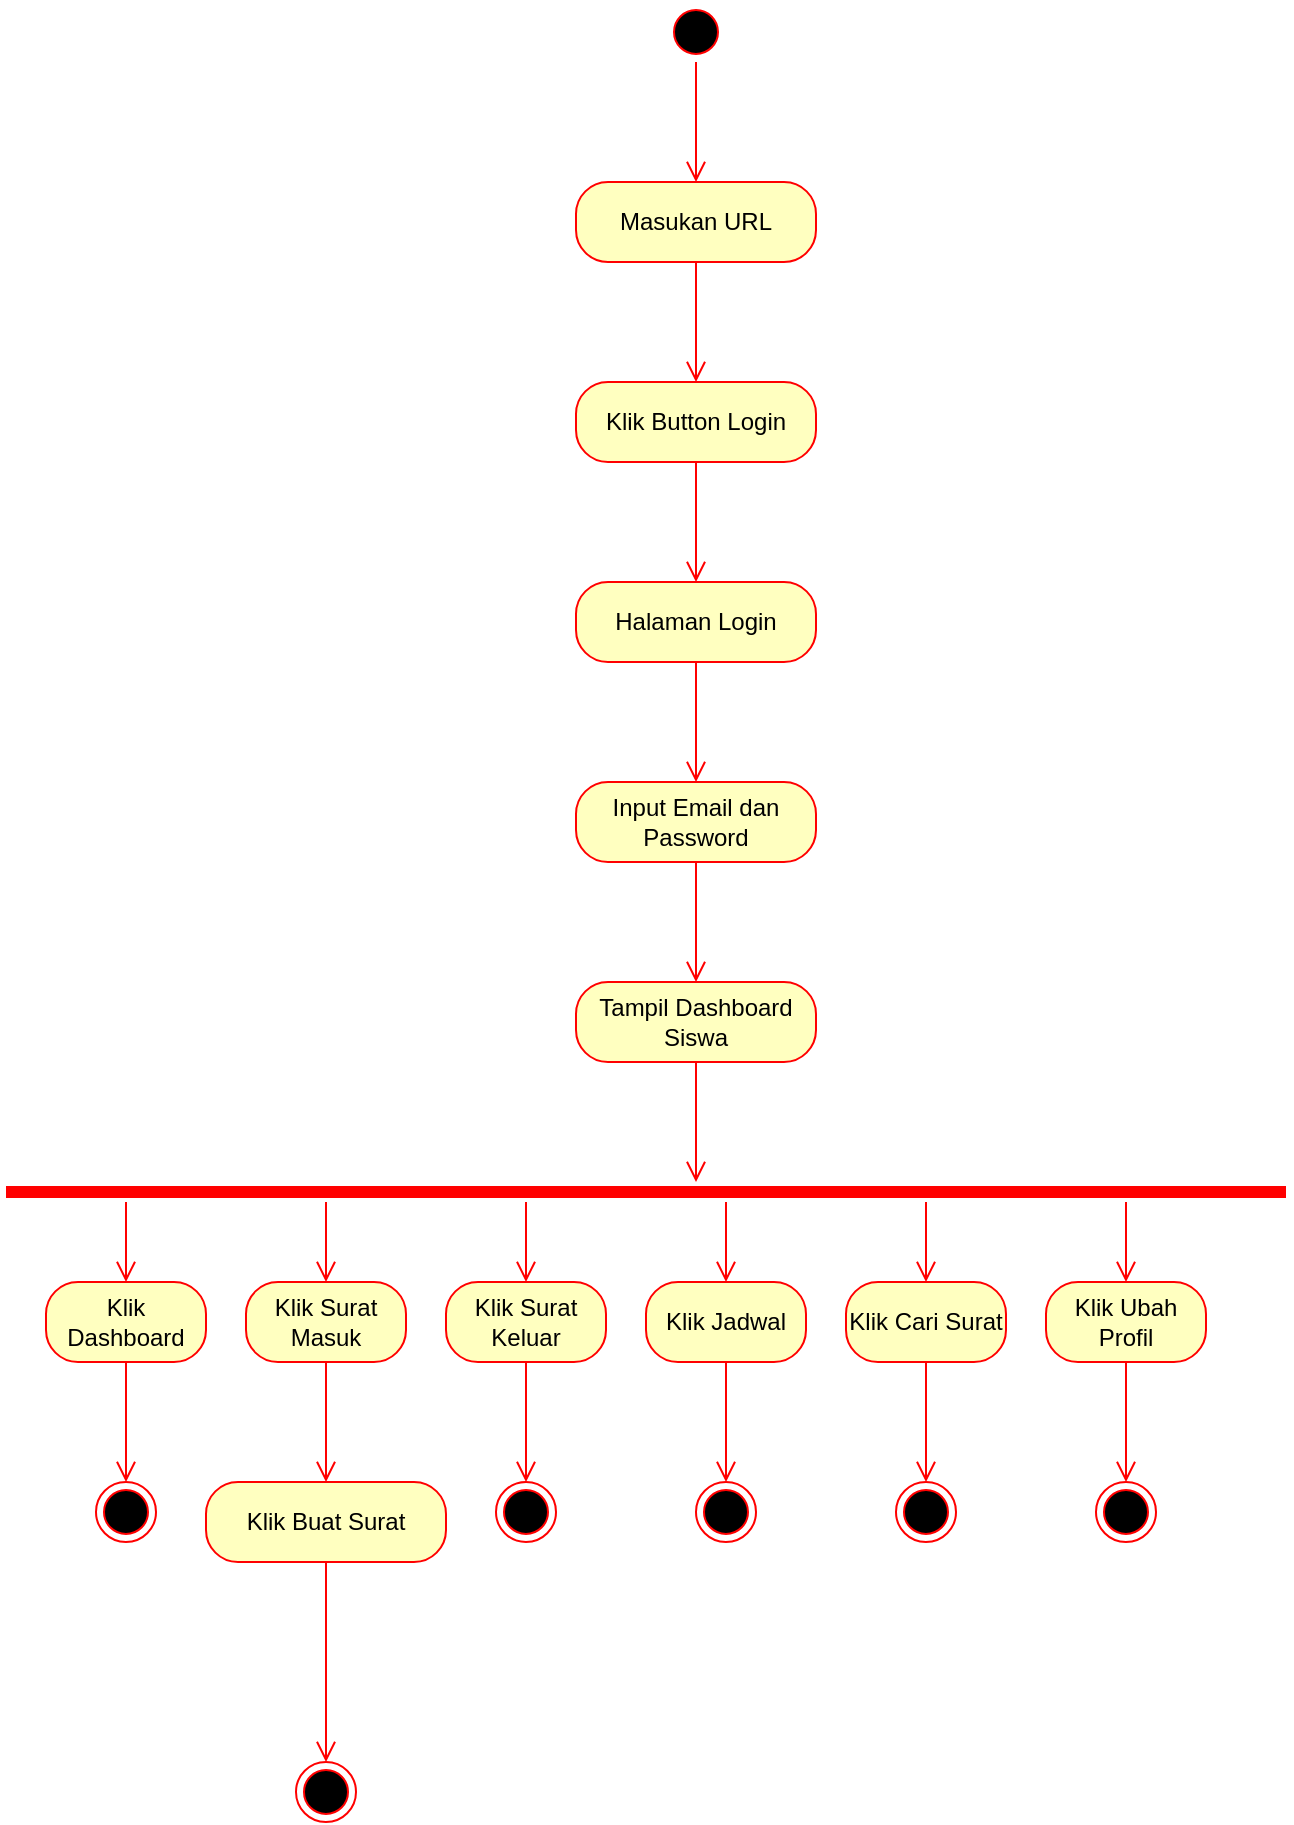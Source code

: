 <mxfile version="21.1.6" type="device">
  <diagram name="Page-1" id="-CufFnEieAFLjEJ8hGsU">
    <mxGraphModel dx="1233" dy="573" grid="1" gridSize="10" guides="1" tooltips="1" connect="1" arrows="1" fold="1" page="1" pageScale="1" pageWidth="850" pageHeight="1100" math="0" shadow="0">
      <root>
        <mxCell id="0" />
        <mxCell id="1" parent="0" />
        <mxCell id="_dLiBeOyJwo7D4rWWiVQ-1" value="" style="ellipse;html=1;shape=startState;fillColor=#000000;strokeColor=#ff0000;" vertex="1" parent="1">
          <mxGeometry x="370" y="40" width="30" height="30" as="geometry" />
        </mxCell>
        <mxCell id="_dLiBeOyJwo7D4rWWiVQ-2" value="" style="edgeStyle=orthogonalEdgeStyle;html=1;verticalAlign=bottom;endArrow=open;endSize=8;strokeColor=#ff0000;rounded=0;" edge="1" parent="1" source="_dLiBeOyJwo7D4rWWiVQ-1">
          <mxGeometry relative="1" as="geometry">
            <mxPoint x="385" y="130" as="targetPoint" />
          </mxGeometry>
        </mxCell>
        <mxCell id="_dLiBeOyJwo7D4rWWiVQ-3" value="Masukan URL" style="rounded=1;whiteSpace=wrap;html=1;arcSize=40;fontColor=#000000;fillColor=#ffffc0;strokeColor=#ff0000;" vertex="1" parent="1">
          <mxGeometry x="325" y="130" width="120" height="40" as="geometry" />
        </mxCell>
        <mxCell id="_dLiBeOyJwo7D4rWWiVQ-4" value="" style="edgeStyle=orthogonalEdgeStyle;html=1;verticalAlign=bottom;endArrow=open;endSize=8;strokeColor=#ff0000;rounded=0;" edge="1" parent="1" source="_dLiBeOyJwo7D4rWWiVQ-3">
          <mxGeometry relative="1" as="geometry">
            <mxPoint x="385" y="230" as="targetPoint" />
          </mxGeometry>
        </mxCell>
        <mxCell id="_dLiBeOyJwo7D4rWWiVQ-5" value="Klik Button Login" style="rounded=1;whiteSpace=wrap;html=1;arcSize=40;fontColor=#000000;fillColor=#ffffc0;strokeColor=#ff0000;" vertex="1" parent="1">
          <mxGeometry x="325" y="230" width="120" height="40" as="geometry" />
        </mxCell>
        <mxCell id="_dLiBeOyJwo7D4rWWiVQ-6" value="" style="edgeStyle=orthogonalEdgeStyle;html=1;verticalAlign=bottom;endArrow=open;endSize=8;strokeColor=#ff0000;rounded=0;" edge="1" parent="1" source="_dLiBeOyJwo7D4rWWiVQ-5">
          <mxGeometry relative="1" as="geometry">
            <mxPoint x="385" y="330" as="targetPoint" />
          </mxGeometry>
        </mxCell>
        <mxCell id="_dLiBeOyJwo7D4rWWiVQ-7" value="Halaman Login" style="rounded=1;whiteSpace=wrap;html=1;arcSize=40;fontColor=#000000;fillColor=#ffffc0;strokeColor=#ff0000;" vertex="1" parent="1">
          <mxGeometry x="325" y="330" width="120" height="40" as="geometry" />
        </mxCell>
        <mxCell id="_dLiBeOyJwo7D4rWWiVQ-8" value="" style="edgeStyle=orthogonalEdgeStyle;html=1;verticalAlign=bottom;endArrow=open;endSize=8;strokeColor=#ff0000;rounded=0;" edge="1" parent="1" source="_dLiBeOyJwo7D4rWWiVQ-7">
          <mxGeometry relative="1" as="geometry">
            <mxPoint x="385" y="430" as="targetPoint" />
          </mxGeometry>
        </mxCell>
        <mxCell id="_dLiBeOyJwo7D4rWWiVQ-9" value="Input Email dan Password" style="rounded=1;whiteSpace=wrap;html=1;arcSize=40;fontColor=#000000;fillColor=#ffffc0;strokeColor=#ff0000;" vertex="1" parent="1">
          <mxGeometry x="325" y="430" width="120" height="40" as="geometry" />
        </mxCell>
        <mxCell id="_dLiBeOyJwo7D4rWWiVQ-10" value="" style="edgeStyle=orthogonalEdgeStyle;html=1;verticalAlign=bottom;endArrow=open;endSize=8;strokeColor=#ff0000;rounded=0;" edge="1" parent="1" source="_dLiBeOyJwo7D4rWWiVQ-9">
          <mxGeometry relative="1" as="geometry">
            <mxPoint x="385" y="530" as="targetPoint" />
          </mxGeometry>
        </mxCell>
        <mxCell id="_dLiBeOyJwo7D4rWWiVQ-11" value="Tampil Dashboard Siswa" style="rounded=1;whiteSpace=wrap;html=1;arcSize=40;fontColor=#000000;fillColor=#ffffc0;strokeColor=#ff0000;" vertex="1" parent="1">
          <mxGeometry x="325" y="530" width="120" height="40" as="geometry" />
        </mxCell>
        <mxCell id="_dLiBeOyJwo7D4rWWiVQ-12" value="" style="edgeStyle=orthogonalEdgeStyle;html=1;verticalAlign=bottom;endArrow=open;endSize=8;strokeColor=#ff0000;rounded=0;" edge="1" parent="1" source="_dLiBeOyJwo7D4rWWiVQ-11">
          <mxGeometry relative="1" as="geometry">
            <mxPoint x="385" y="630" as="targetPoint" />
          </mxGeometry>
        </mxCell>
        <mxCell id="_dLiBeOyJwo7D4rWWiVQ-13" value="" style="shape=line;html=1;strokeWidth=6;strokeColor=#ff0000;" vertex="1" parent="1">
          <mxGeometry x="40" y="630" width="640" height="10" as="geometry" />
        </mxCell>
        <mxCell id="_dLiBeOyJwo7D4rWWiVQ-14" value="" style="edgeStyle=orthogonalEdgeStyle;html=1;verticalAlign=bottom;endArrow=open;endSize=8;strokeColor=#ff0000;rounded=0;" edge="1" parent="1">
          <mxGeometry relative="1" as="geometry">
            <mxPoint x="100" y="680" as="targetPoint" />
            <mxPoint x="100" y="640" as="sourcePoint" />
          </mxGeometry>
        </mxCell>
        <mxCell id="_dLiBeOyJwo7D4rWWiVQ-15" value="Klik Dashboard" style="rounded=1;whiteSpace=wrap;html=1;arcSize=40;fontColor=#000000;fillColor=#ffffc0;strokeColor=#ff0000;" vertex="1" parent="1">
          <mxGeometry x="60" y="680" width="80" height="40" as="geometry" />
        </mxCell>
        <mxCell id="_dLiBeOyJwo7D4rWWiVQ-16" value="" style="edgeStyle=orthogonalEdgeStyle;html=1;verticalAlign=bottom;endArrow=open;endSize=8;strokeColor=#ff0000;rounded=0;" edge="1" parent="1" source="_dLiBeOyJwo7D4rWWiVQ-15">
          <mxGeometry relative="1" as="geometry">
            <mxPoint x="100" y="780" as="targetPoint" />
          </mxGeometry>
        </mxCell>
        <mxCell id="_dLiBeOyJwo7D4rWWiVQ-17" value="" style="edgeStyle=orthogonalEdgeStyle;html=1;verticalAlign=bottom;endArrow=open;endSize=8;strokeColor=#ff0000;rounded=0;" edge="1" parent="1">
          <mxGeometry relative="1" as="geometry">
            <mxPoint x="200" y="680" as="targetPoint" />
            <mxPoint x="200" y="640" as="sourcePoint" />
          </mxGeometry>
        </mxCell>
        <mxCell id="_dLiBeOyJwo7D4rWWiVQ-18" value="Klik Surat Masuk" style="rounded=1;whiteSpace=wrap;html=1;arcSize=40;fontColor=#000000;fillColor=#ffffc0;strokeColor=#ff0000;" vertex="1" parent="1">
          <mxGeometry x="160" y="680" width="80" height="40" as="geometry" />
        </mxCell>
        <mxCell id="_dLiBeOyJwo7D4rWWiVQ-19" value="" style="edgeStyle=orthogonalEdgeStyle;html=1;verticalAlign=bottom;endArrow=open;endSize=8;strokeColor=#ff0000;rounded=0;" edge="1" parent="1" source="_dLiBeOyJwo7D4rWWiVQ-18">
          <mxGeometry relative="1" as="geometry">
            <mxPoint x="200" y="780" as="targetPoint" />
          </mxGeometry>
        </mxCell>
        <mxCell id="_dLiBeOyJwo7D4rWWiVQ-20" value="" style="edgeStyle=orthogonalEdgeStyle;html=1;verticalAlign=bottom;endArrow=open;endSize=8;strokeColor=#ff0000;rounded=0;" edge="1" parent="1">
          <mxGeometry relative="1" as="geometry">
            <mxPoint x="300" y="680" as="targetPoint" />
            <mxPoint x="300" y="640" as="sourcePoint" />
          </mxGeometry>
        </mxCell>
        <mxCell id="_dLiBeOyJwo7D4rWWiVQ-21" value="Klik Surat Keluar" style="rounded=1;whiteSpace=wrap;html=1;arcSize=40;fontColor=#000000;fillColor=#ffffc0;strokeColor=#ff0000;" vertex="1" parent="1">
          <mxGeometry x="260" y="680" width="80" height="40" as="geometry" />
        </mxCell>
        <mxCell id="_dLiBeOyJwo7D4rWWiVQ-22" value="" style="edgeStyle=orthogonalEdgeStyle;html=1;verticalAlign=bottom;endArrow=open;endSize=8;strokeColor=#ff0000;rounded=0;" edge="1" parent="1" source="_dLiBeOyJwo7D4rWWiVQ-21">
          <mxGeometry relative="1" as="geometry">
            <mxPoint x="300" y="780" as="targetPoint" />
          </mxGeometry>
        </mxCell>
        <mxCell id="_dLiBeOyJwo7D4rWWiVQ-23" value="" style="edgeStyle=orthogonalEdgeStyle;html=1;verticalAlign=bottom;endArrow=open;endSize=8;strokeColor=#ff0000;rounded=0;" edge="1" parent="1">
          <mxGeometry relative="1" as="geometry">
            <mxPoint x="400" y="680" as="targetPoint" />
            <mxPoint x="400" y="640" as="sourcePoint" />
          </mxGeometry>
        </mxCell>
        <mxCell id="_dLiBeOyJwo7D4rWWiVQ-24" value="Klik Jadwal" style="rounded=1;whiteSpace=wrap;html=1;arcSize=40;fontColor=#000000;fillColor=#ffffc0;strokeColor=#ff0000;" vertex="1" parent="1">
          <mxGeometry x="360" y="680" width="80" height="40" as="geometry" />
        </mxCell>
        <mxCell id="_dLiBeOyJwo7D4rWWiVQ-25" value="" style="edgeStyle=orthogonalEdgeStyle;html=1;verticalAlign=bottom;endArrow=open;endSize=8;strokeColor=#ff0000;rounded=0;" edge="1" parent="1" source="_dLiBeOyJwo7D4rWWiVQ-24">
          <mxGeometry relative="1" as="geometry">
            <mxPoint x="400" y="780" as="targetPoint" />
          </mxGeometry>
        </mxCell>
        <mxCell id="_dLiBeOyJwo7D4rWWiVQ-26" value="" style="edgeStyle=orthogonalEdgeStyle;html=1;verticalAlign=bottom;endArrow=open;endSize=8;strokeColor=#ff0000;rounded=0;" edge="1" parent="1">
          <mxGeometry relative="1" as="geometry">
            <mxPoint x="500" y="680" as="targetPoint" />
            <mxPoint x="500" y="640" as="sourcePoint" />
          </mxGeometry>
        </mxCell>
        <mxCell id="_dLiBeOyJwo7D4rWWiVQ-27" value="Klik Cari Surat" style="rounded=1;whiteSpace=wrap;html=1;arcSize=40;fontColor=#000000;fillColor=#ffffc0;strokeColor=#ff0000;" vertex="1" parent="1">
          <mxGeometry x="460" y="680" width="80" height="40" as="geometry" />
        </mxCell>
        <mxCell id="_dLiBeOyJwo7D4rWWiVQ-28" value="" style="edgeStyle=orthogonalEdgeStyle;html=1;verticalAlign=bottom;endArrow=open;endSize=8;strokeColor=#ff0000;rounded=0;" edge="1" parent="1" source="_dLiBeOyJwo7D4rWWiVQ-27">
          <mxGeometry relative="1" as="geometry">
            <mxPoint x="500" y="780" as="targetPoint" />
          </mxGeometry>
        </mxCell>
        <mxCell id="_dLiBeOyJwo7D4rWWiVQ-29" value="" style="edgeStyle=orthogonalEdgeStyle;html=1;verticalAlign=bottom;endArrow=open;endSize=8;strokeColor=#ff0000;rounded=0;" edge="1" parent="1">
          <mxGeometry relative="1" as="geometry">
            <mxPoint x="600" y="680" as="targetPoint" />
            <mxPoint x="600" y="640" as="sourcePoint" />
          </mxGeometry>
        </mxCell>
        <mxCell id="_dLiBeOyJwo7D4rWWiVQ-30" value="Klik Ubah Profil" style="rounded=1;whiteSpace=wrap;html=1;arcSize=40;fontColor=#000000;fillColor=#ffffc0;strokeColor=#ff0000;" vertex="1" parent="1">
          <mxGeometry x="560" y="680" width="80" height="40" as="geometry" />
        </mxCell>
        <mxCell id="_dLiBeOyJwo7D4rWWiVQ-31" value="" style="edgeStyle=orthogonalEdgeStyle;html=1;verticalAlign=bottom;endArrow=open;endSize=8;strokeColor=#ff0000;rounded=0;" edge="1" parent="1" source="_dLiBeOyJwo7D4rWWiVQ-30">
          <mxGeometry relative="1" as="geometry">
            <mxPoint x="600" y="780" as="targetPoint" />
          </mxGeometry>
        </mxCell>
        <mxCell id="_dLiBeOyJwo7D4rWWiVQ-32" value="" style="ellipse;html=1;shape=endState;fillColor=#000000;strokeColor=#ff0000;" vertex="1" parent="1">
          <mxGeometry x="85" y="780" width="30" height="30" as="geometry" />
        </mxCell>
        <mxCell id="_dLiBeOyJwo7D4rWWiVQ-33" value="" style="ellipse;html=1;shape=endState;fillColor=#000000;strokeColor=#ff0000;" vertex="1" parent="1">
          <mxGeometry x="185" y="920" width="30" height="30" as="geometry" />
        </mxCell>
        <mxCell id="_dLiBeOyJwo7D4rWWiVQ-34" value="" style="ellipse;html=1;shape=endState;fillColor=#000000;strokeColor=#ff0000;" vertex="1" parent="1">
          <mxGeometry x="285" y="780" width="30" height="30" as="geometry" />
        </mxCell>
        <mxCell id="_dLiBeOyJwo7D4rWWiVQ-35" value="" style="ellipse;html=1;shape=endState;fillColor=#000000;strokeColor=#ff0000;" vertex="1" parent="1">
          <mxGeometry x="385" y="780" width="30" height="30" as="geometry" />
        </mxCell>
        <mxCell id="_dLiBeOyJwo7D4rWWiVQ-36" value="" style="ellipse;html=1;shape=endState;fillColor=#000000;strokeColor=#ff0000;" vertex="1" parent="1">
          <mxGeometry x="485" y="780" width="30" height="30" as="geometry" />
        </mxCell>
        <mxCell id="_dLiBeOyJwo7D4rWWiVQ-37" value="" style="ellipse;html=1;shape=endState;fillColor=#000000;strokeColor=#ff0000;" vertex="1" parent="1">
          <mxGeometry x="585" y="780" width="30" height="30" as="geometry" />
        </mxCell>
        <mxCell id="_dLiBeOyJwo7D4rWWiVQ-38" value="Klik Buat Surat" style="rounded=1;whiteSpace=wrap;html=1;arcSize=40;fontColor=#000000;fillColor=#ffffc0;strokeColor=#ff0000;" vertex="1" parent="1">
          <mxGeometry x="140" y="780" width="120" height="40" as="geometry" />
        </mxCell>
        <mxCell id="_dLiBeOyJwo7D4rWWiVQ-39" value="" style="edgeStyle=orthogonalEdgeStyle;html=1;verticalAlign=bottom;endArrow=open;endSize=8;strokeColor=#ff0000;rounded=0;entryX=0.5;entryY=0;entryDx=0;entryDy=0;" edge="1" parent="1" source="_dLiBeOyJwo7D4rWWiVQ-38" target="_dLiBeOyJwo7D4rWWiVQ-33">
          <mxGeometry relative="1" as="geometry">
            <mxPoint x="400" y="810" as="targetPoint" />
          </mxGeometry>
        </mxCell>
      </root>
    </mxGraphModel>
  </diagram>
</mxfile>
